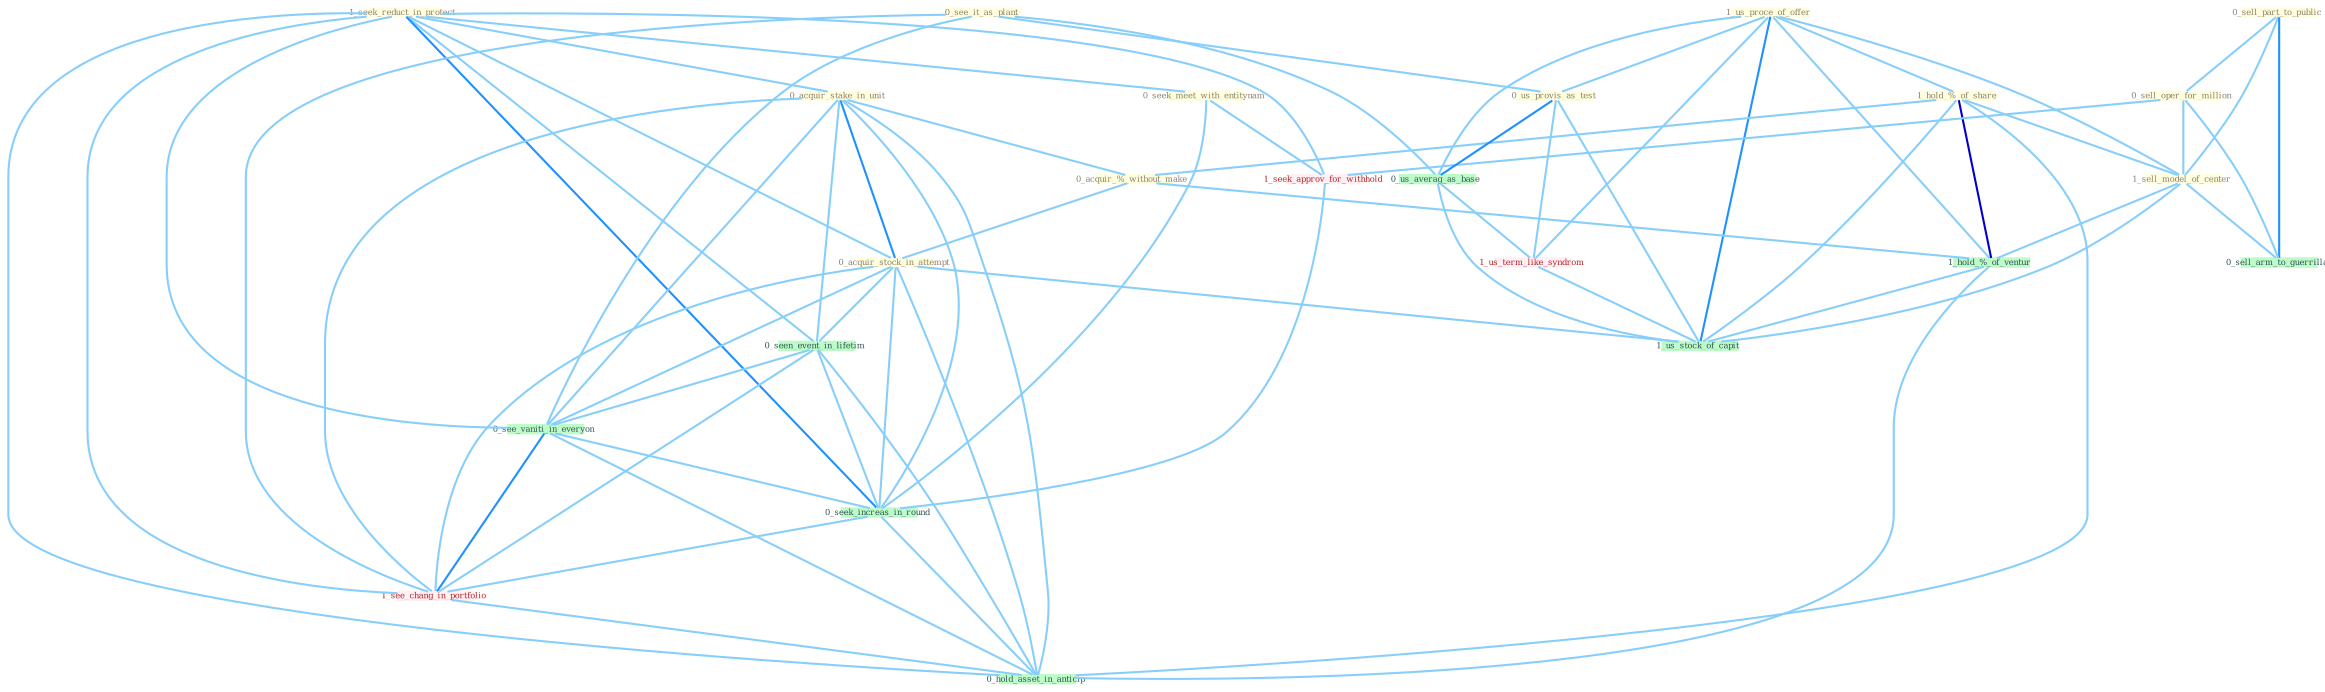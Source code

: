 Graph G{ 
    node
    [shape=polygon,style=filled,width=.5,height=.06,color="#BDFCC9",fixedsize=true,fontsize=4,
    fontcolor="#2f4f4f"];
    {node
    [color="#ffffe0", fontcolor="#8b7d6b"] "1_us_proce_of_offer " "1_hold_%_of_share " "1_seek_reduct_in_protect " "0_acquir_stake_in_unit " "0_acquir_%_without_make " "0_acquir_stock_in_attempt " "0_sell_part_to_public " "0_sell_oper_for_million " "0_see_it_as_plant " "1_sell_model_of_center " "0_us_provis_as_test " "0_seek_meet_with_entitynam "}
{node [color="#fff0f5", fontcolor="#b22222"] "1_us_term_like_syndrom " "1_seek_approv_for_withhold " "1_see_chang_in_portfolio "}
edge [color="#B0E2FF"];

	"1_us_proce_of_offer " -- "1_hold_%_of_share " [w="1", color="#87cefa" ];
	"1_us_proce_of_offer " -- "1_sell_model_of_center " [w="1", color="#87cefa" ];
	"1_us_proce_of_offer " -- "0_us_provis_as_test " [w="1", color="#87cefa" ];
	"1_us_proce_of_offer " -- "0_us_averag_as_base " [w="1", color="#87cefa" ];
	"1_us_proce_of_offer " -- "1_us_term_like_syndrom " [w="1", color="#87cefa" ];
	"1_us_proce_of_offer " -- "1_hold_%_of_ventur " [w="1", color="#87cefa" ];
	"1_us_proce_of_offer " -- "1_us_stock_of_capit " [w="2", color="#1e90ff" , len=0.8];
	"1_hold_%_of_share " -- "0_acquir_%_without_make " [w="1", color="#87cefa" ];
	"1_hold_%_of_share " -- "1_sell_model_of_center " [w="1", color="#87cefa" ];
	"1_hold_%_of_share " -- "1_hold_%_of_ventur " [w="3", color="#0000cd" , len=0.6];
	"1_hold_%_of_share " -- "1_us_stock_of_capit " [w="1", color="#87cefa" ];
	"1_hold_%_of_share " -- "0_hold_asset_in_anticip " [w="1", color="#87cefa" ];
	"1_seek_reduct_in_protect " -- "0_acquir_stake_in_unit " [w="1", color="#87cefa" ];
	"1_seek_reduct_in_protect " -- "0_acquir_stock_in_attempt " [w="1", color="#87cefa" ];
	"1_seek_reduct_in_protect " -- "0_seek_meet_with_entitynam " [w="1", color="#87cefa" ];
	"1_seek_reduct_in_protect " -- "0_seen_event_in_lifetim " [w="1", color="#87cefa" ];
	"1_seek_reduct_in_protect " -- "1_seek_approv_for_withhold " [w="1", color="#87cefa" ];
	"1_seek_reduct_in_protect " -- "0_see_vaniti_in_everyon " [w="1", color="#87cefa" ];
	"1_seek_reduct_in_protect " -- "0_seek_increas_in_round " [w="2", color="#1e90ff" , len=0.8];
	"1_seek_reduct_in_protect " -- "1_see_chang_in_portfolio " [w="1", color="#87cefa" ];
	"1_seek_reduct_in_protect " -- "0_hold_asset_in_anticip " [w="1", color="#87cefa" ];
	"0_acquir_stake_in_unit " -- "0_acquir_%_without_make " [w="1", color="#87cefa" ];
	"0_acquir_stake_in_unit " -- "0_acquir_stock_in_attempt " [w="2", color="#1e90ff" , len=0.8];
	"0_acquir_stake_in_unit " -- "0_seen_event_in_lifetim " [w="1", color="#87cefa" ];
	"0_acquir_stake_in_unit " -- "0_see_vaniti_in_everyon " [w="1", color="#87cefa" ];
	"0_acquir_stake_in_unit " -- "0_seek_increas_in_round " [w="1", color="#87cefa" ];
	"0_acquir_stake_in_unit " -- "1_see_chang_in_portfolio " [w="1", color="#87cefa" ];
	"0_acquir_stake_in_unit " -- "0_hold_asset_in_anticip " [w="1", color="#87cefa" ];
	"0_acquir_%_without_make " -- "0_acquir_stock_in_attempt " [w="1", color="#87cefa" ];
	"0_acquir_%_without_make " -- "1_hold_%_of_ventur " [w="1", color="#87cefa" ];
	"0_acquir_stock_in_attempt " -- "0_seen_event_in_lifetim " [w="1", color="#87cefa" ];
	"0_acquir_stock_in_attempt " -- "0_see_vaniti_in_everyon " [w="1", color="#87cefa" ];
	"0_acquir_stock_in_attempt " -- "0_seek_increas_in_round " [w="1", color="#87cefa" ];
	"0_acquir_stock_in_attempt " -- "1_us_stock_of_capit " [w="1", color="#87cefa" ];
	"0_acquir_stock_in_attempt " -- "1_see_chang_in_portfolio " [w="1", color="#87cefa" ];
	"0_acquir_stock_in_attempt " -- "0_hold_asset_in_anticip " [w="1", color="#87cefa" ];
	"0_sell_part_to_public " -- "0_sell_oper_for_million " [w="1", color="#87cefa" ];
	"0_sell_part_to_public " -- "1_sell_model_of_center " [w="1", color="#87cefa" ];
	"0_sell_part_to_public " -- "0_sell_arm_to_guerrilla " [w="2", color="#1e90ff" , len=0.8];
	"0_sell_oper_for_million " -- "1_sell_model_of_center " [w="1", color="#87cefa" ];
	"0_sell_oper_for_million " -- "1_seek_approv_for_withhold " [w="1", color="#87cefa" ];
	"0_sell_oper_for_million " -- "0_sell_arm_to_guerrilla " [w="1", color="#87cefa" ];
	"0_see_it_as_plant " -- "0_us_provis_as_test " [w="1", color="#87cefa" ];
	"0_see_it_as_plant " -- "0_us_averag_as_base " [w="1", color="#87cefa" ];
	"0_see_it_as_plant " -- "0_see_vaniti_in_everyon " [w="1", color="#87cefa" ];
	"0_see_it_as_plant " -- "1_see_chang_in_portfolio " [w="1", color="#87cefa" ];
	"1_sell_model_of_center " -- "1_hold_%_of_ventur " [w="1", color="#87cefa" ];
	"1_sell_model_of_center " -- "0_sell_arm_to_guerrilla " [w="1", color="#87cefa" ];
	"1_sell_model_of_center " -- "1_us_stock_of_capit " [w="1", color="#87cefa" ];
	"0_us_provis_as_test " -- "0_us_averag_as_base " [w="2", color="#1e90ff" , len=0.8];
	"0_us_provis_as_test " -- "1_us_term_like_syndrom " [w="1", color="#87cefa" ];
	"0_us_provis_as_test " -- "1_us_stock_of_capit " [w="1", color="#87cefa" ];
	"0_seek_meet_with_entitynam " -- "1_seek_approv_for_withhold " [w="1", color="#87cefa" ];
	"0_seek_meet_with_entitynam " -- "0_seek_increas_in_round " [w="1", color="#87cefa" ];
	"0_seen_event_in_lifetim " -- "0_see_vaniti_in_everyon " [w="1", color="#87cefa" ];
	"0_seen_event_in_lifetim " -- "0_seek_increas_in_round " [w="1", color="#87cefa" ];
	"0_seen_event_in_lifetim " -- "1_see_chang_in_portfolio " [w="1", color="#87cefa" ];
	"0_seen_event_in_lifetim " -- "0_hold_asset_in_anticip " [w="1", color="#87cefa" ];
	"0_us_averag_as_base " -- "1_us_term_like_syndrom " [w="1", color="#87cefa" ];
	"0_us_averag_as_base " -- "1_us_stock_of_capit " [w="1", color="#87cefa" ];
	"1_us_term_like_syndrom " -- "1_us_stock_of_capit " [w="1", color="#87cefa" ];
	"1_seek_approv_for_withhold " -- "0_seek_increas_in_round " [w="1", color="#87cefa" ];
	"1_hold_%_of_ventur " -- "1_us_stock_of_capit " [w="1", color="#87cefa" ];
	"1_hold_%_of_ventur " -- "0_hold_asset_in_anticip " [w="1", color="#87cefa" ];
	"0_see_vaniti_in_everyon " -- "0_seek_increas_in_round " [w="1", color="#87cefa" ];
	"0_see_vaniti_in_everyon " -- "1_see_chang_in_portfolio " [w="2", color="#1e90ff" , len=0.8];
	"0_see_vaniti_in_everyon " -- "0_hold_asset_in_anticip " [w="1", color="#87cefa" ];
	"0_seek_increas_in_round " -- "1_see_chang_in_portfolio " [w="1", color="#87cefa" ];
	"0_seek_increas_in_round " -- "0_hold_asset_in_anticip " [w="1", color="#87cefa" ];
	"1_see_chang_in_portfolio " -- "0_hold_asset_in_anticip " [w="1", color="#87cefa" ];
}